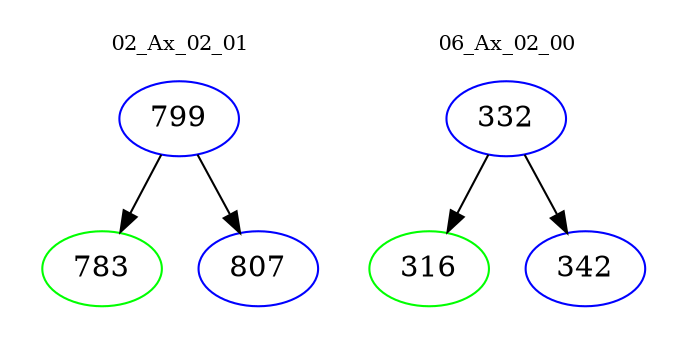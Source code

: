 digraph{
subgraph cluster_0 {
color = white
label = "02_Ax_02_01";
fontsize=10;
T0_799 [label="799", color="blue"]
T0_799 -> T0_783 [color="black"]
T0_783 [label="783", color="green"]
T0_799 -> T0_807 [color="black"]
T0_807 [label="807", color="blue"]
}
subgraph cluster_1 {
color = white
label = "06_Ax_02_00";
fontsize=10;
T1_332 [label="332", color="blue"]
T1_332 -> T1_316 [color="black"]
T1_316 [label="316", color="green"]
T1_332 -> T1_342 [color="black"]
T1_342 [label="342", color="blue"]
}
}
